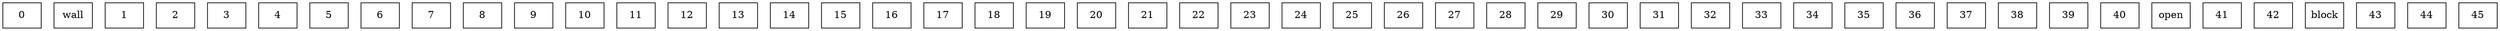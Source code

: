 graph room {
 node [shape="box"]; 0wall [pos="1,1!"]; 1wall [pos="2,1!"]; 2wall [pos="3,1!"]; 3wall [pos="4,1!"]; 4wall [pos="5,1!"]; 5wall [pos="6,1!"]; 6wall [pos="8,1!"]; 7wall [pos="9,1!"]; 8wall [pos="10,1!"]; 9wall [pos="11,1!"]; 10wall [pos="12,1!"]; 11wall [pos="13,1!"]; 12wall [pos="14,1!"]; 13wall [pos="1,2!"]; 14wall [pos="14,2!"]; 15wall [pos="1,3!"]; 16wall [pos="14,3!"]; 17wall [pos="1,4!"]; 18wall [pos="14,4!"]; 19wall [pos="1,5!"]; 20wall [pos="14,5!"]; 21wall [pos="1,6!"]; 22wall [pos="14,6!"]; 23wall [pos="1,7!"]; 24wall [pos="14,7!"]; 25wall [pos="1,8!"]; 26wall [pos="14,8!"]; 27wall [pos="1,9!"]; 28wall [pos="2,9!"]; 29wall [pos="3,9!"]; 30wall [pos="4,9!"]; 31wall [pos="5,9!"]; 32wall [pos="6,9!"]; 33wall [pos="8,9!"]; 34wall [pos="9,9!"]; 35wall [pos="10,9!"]; 36wall [pos="11,9!"]; 37wall [pos="12,9!"]; 38wall [pos="13,9!"]; 39wall [pos="14,9!"]; 40open [pos="7,1!"]; 41open [pos="7,9!"]; 42block [pos="2,4!"]; 43block [pos="13,4!"]; 44block [pos="2,6!"]; 45block [pos="13,6!"]; }